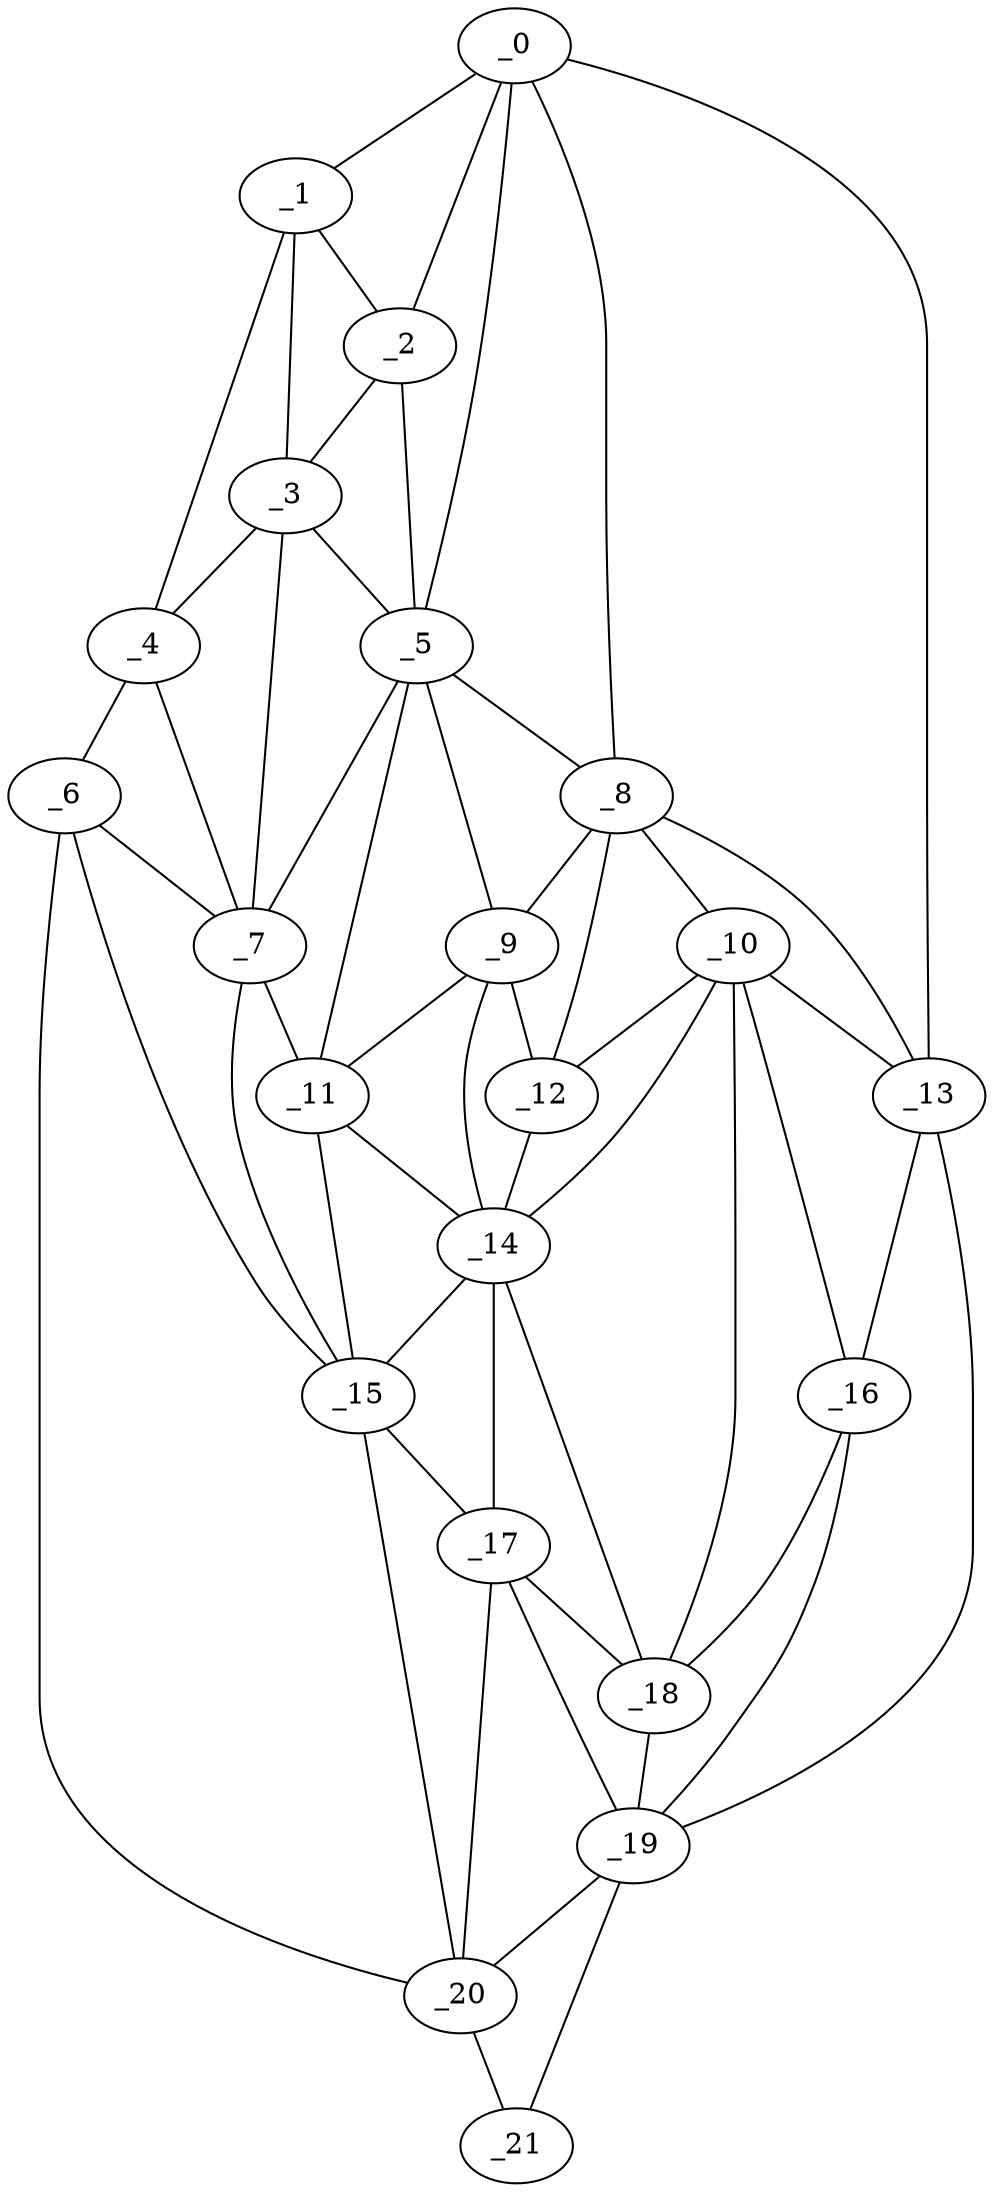 graph "obj82__45.gxl" {
	_0	 [x=33,
		y=30];
	_1	 [x=39,
		y=25];
	_0 -- _1	 [valence=1];
	_2	 [x=46,
		y=33];
	_0 -- _2	 [valence=2];
	_5	 [x=57,
		y=42];
	_0 -- _5	 [valence=2];
	_8	 [x=64,
		y=52];
	_0 -- _8	 [valence=1];
	_13	 [x=72,
		y=79];
	_0 -- _13	 [valence=1];
	_1 -- _2	 [valence=2];
	_3	 [x=53,
		y=25];
	_1 -- _3	 [valence=1];
	_4	 [x=55,
		y=18];
	_1 -- _4	 [valence=1];
	_2 -- _3	 [valence=1];
	_2 -- _5	 [valence=1];
	_3 -- _4	 [valence=2];
	_3 -- _5	 [valence=2];
	_7	 [x=64,
		y=26];
	_3 -- _7	 [valence=1];
	_6	 [x=62,
		y=17];
	_4 -- _6	 [valence=1];
	_4 -- _7	 [valence=1];
	_5 -- _7	 [valence=1];
	_5 -- _8	 [valence=2];
	_9	 [x=67,
		y=44];
	_5 -- _9	 [valence=2];
	_11	 [x=69,
		y=38];
	_5 -- _11	 [valence=1];
	_6 -- _7	 [valence=2];
	_15	 [x=79,
		y=31];
	_6 -- _15	 [valence=1];
	_20	 [x=111,
		y=34];
	_6 -- _20	 [valence=1];
	_7 -- _11	 [valence=2];
	_7 -- _15	 [valence=1];
	_8 -- _9	 [valence=2];
	_10	 [x=67,
		y=55];
	_8 -- _10	 [valence=2];
	_12	 [x=70,
		y=48];
	_8 -- _12	 [valence=1];
	_8 -- _13	 [valence=2];
	_9 -- _11	 [valence=2];
	_9 -- _12	 [valence=1];
	_14	 [x=75,
		y=48];
	_9 -- _14	 [valence=2];
	_10 -- _12	 [valence=2];
	_10 -- _13	 [valence=2];
	_10 -- _14	 [valence=1];
	_16	 [x=79,
		y=73];
	_10 -- _16	 [valence=1];
	_18	 [x=89,
		y=63];
	_10 -- _18	 [valence=2];
	_11 -- _14	 [valence=1];
	_11 -- _15	 [valence=1];
	_12 -- _14	 [valence=2];
	_13 -- _16	 [valence=2];
	_19	 [x=108,
		y=53];
	_13 -- _19	 [valence=1];
	_14 -- _15	 [valence=1];
	_17	 [x=87,
		y=45];
	_14 -- _17	 [valence=2];
	_14 -- _18	 [valence=2];
	_15 -- _17	 [valence=2];
	_15 -- _20	 [valence=2];
	_16 -- _18	 [valence=2];
	_16 -- _19	 [valence=1];
	_17 -- _18	 [valence=1];
	_17 -- _19	 [valence=2];
	_17 -- _20	 [valence=2];
	_18 -- _19	 [valence=2];
	_19 -- _20	 [valence=2];
	_21	 [x=115,
		y=45];
	_19 -- _21	 [valence=1];
	_20 -- _21	 [valence=1];
}
